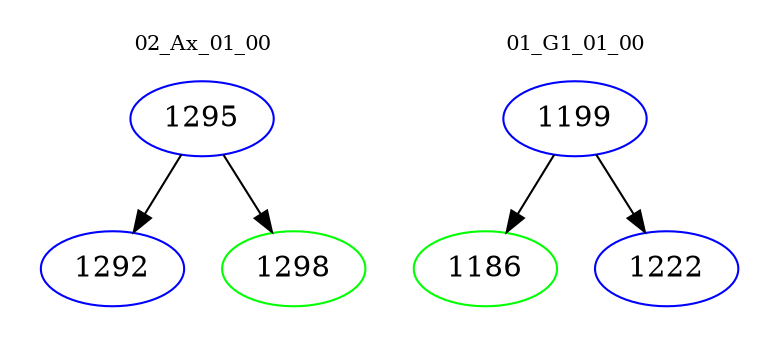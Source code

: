 digraph{
subgraph cluster_0 {
color = white
label = "02_Ax_01_00";
fontsize=10;
T0_1295 [label="1295", color="blue"]
T0_1295 -> T0_1292 [color="black"]
T0_1292 [label="1292", color="blue"]
T0_1295 -> T0_1298 [color="black"]
T0_1298 [label="1298", color="green"]
}
subgraph cluster_1 {
color = white
label = "01_G1_01_00";
fontsize=10;
T1_1199 [label="1199", color="blue"]
T1_1199 -> T1_1186 [color="black"]
T1_1186 [label="1186", color="green"]
T1_1199 -> T1_1222 [color="black"]
T1_1222 [label="1222", color="blue"]
}
}
